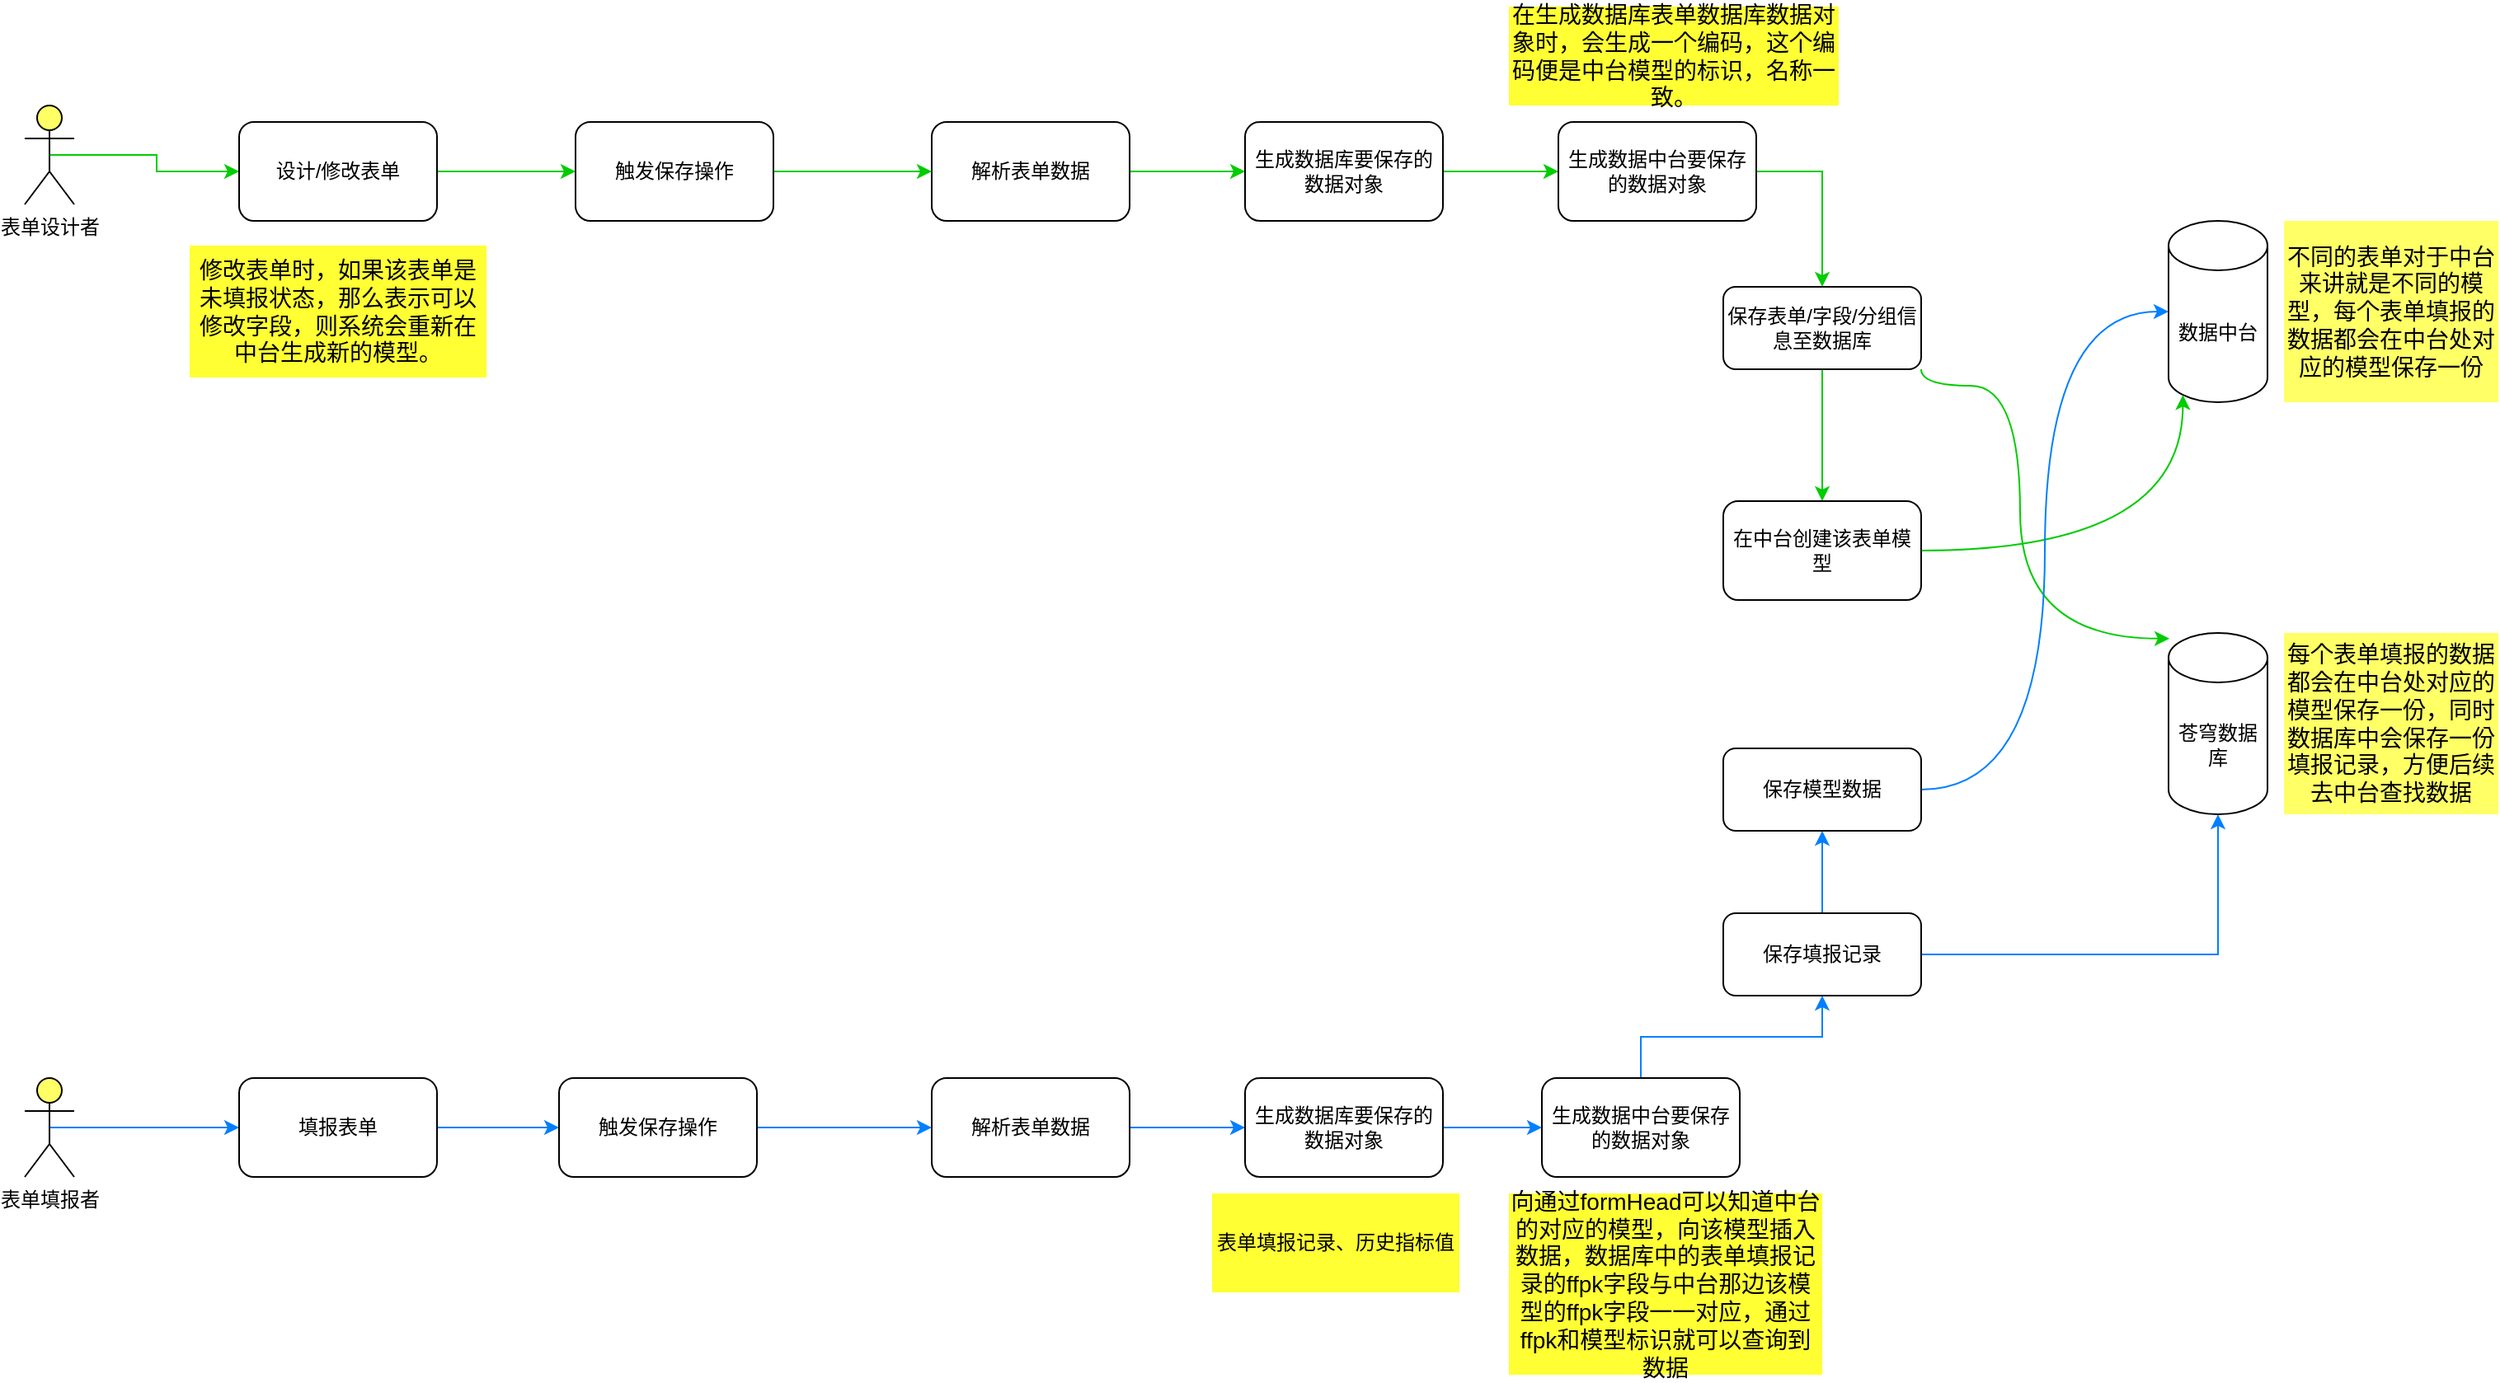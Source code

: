 <mxfile version="14.6.11" type="github" pages="2">
  <diagram id="ev8Z6Rv90-0FATLCqt6A" name="Page-1">
    <mxGraphModel dx="1673" dy="2065" grid="1" gridSize="10" guides="1" tooltips="1" connect="1" arrows="1" fold="1" page="1" pageScale="1" pageWidth="827" pageHeight="1169" math="0" shadow="0">
      <root>
        <mxCell id="0" />
        <mxCell id="1" parent="0" />
        <mxCell id="tww50HIyEpVsTTjYHsku-11" value="数据中台" style="shape=cylinder3;whiteSpace=wrap;html=1;boundedLbl=1;backgroundOutline=1;size=15;fillColor=#FFFFFF;" vertex="1" parent="1">
          <mxGeometry x="1330" y="80" width="60" height="110" as="geometry" />
        </mxCell>
        <mxCell id="tww50HIyEpVsTTjYHsku-12" value="苍穹数据库" style="shape=cylinder3;whiteSpace=wrap;html=1;boundedLbl=1;backgroundOutline=1;size=15;fillColor=#FFFFFF;" vertex="1" parent="1">
          <mxGeometry x="1330" y="330" width="60" height="110" as="geometry" />
        </mxCell>
        <mxCell id="tww50HIyEpVsTTjYHsku-13" value="&lt;font style=&quot;font-size: 14px&quot;&gt;不同的表单对于中台来讲就是不同的模型，每个表单填报的数据都会在中台处对应的模型保存一份&lt;/font&gt;" style="text;html=1;strokeColor=none;fillColor=#FFFF66;align=center;verticalAlign=middle;whiteSpace=wrap;rounded=0;" vertex="1" parent="1">
          <mxGeometry x="1400" y="80" width="130" height="110" as="geometry" />
        </mxCell>
        <mxCell id="tww50HIyEpVsTTjYHsku-14" value="&lt;font style=&quot;font-size: 14px&quot;&gt;每个表单填报的数据都会在中台处对应的模型保存一份，同时数据库中会保存一份填报记录，方便后续去中台查找数据&lt;/font&gt;" style="text;html=1;strokeColor=none;fillColor=#FFFF66;align=center;verticalAlign=middle;whiteSpace=wrap;rounded=0;" vertex="1" parent="1">
          <mxGeometry x="1400" y="330" width="130" height="110" as="geometry" />
        </mxCell>
        <mxCell id="tww50HIyEpVsTTjYHsku-19" style="edgeStyle=orthogonalEdgeStyle;rounded=0;orthogonalLoop=1;jettySize=auto;html=1;exitX=0.5;exitY=0.5;exitDx=0;exitDy=0;exitPerimeter=0;entryX=0;entryY=0.5;entryDx=0;entryDy=0;strokeColor=#00CC00;" edge="1" parent="1" source="tww50HIyEpVsTTjYHsku-15" target="tww50HIyEpVsTTjYHsku-18">
          <mxGeometry relative="1" as="geometry" />
        </mxCell>
        <mxCell id="tww50HIyEpVsTTjYHsku-15" value="表单设计者" style="shape=umlActor;verticalLabelPosition=bottom;verticalAlign=top;html=1;outlineConnect=0;fillColor=#FFFF66;" vertex="1" parent="1">
          <mxGeometry x="30" y="10" width="30" height="60" as="geometry" />
        </mxCell>
        <mxCell id="tww50HIyEpVsTTjYHsku-21" style="edgeStyle=orthogonalEdgeStyle;rounded=0;orthogonalLoop=1;jettySize=auto;html=1;exitX=1;exitY=0.5;exitDx=0;exitDy=0;entryX=0;entryY=0.5;entryDx=0;entryDy=0;strokeColor=#00CC00;" edge="1" parent="1" source="tww50HIyEpVsTTjYHsku-18" target="tww50HIyEpVsTTjYHsku-20">
          <mxGeometry relative="1" as="geometry" />
        </mxCell>
        <mxCell id="tww50HIyEpVsTTjYHsku-18" value="设计/修改表单" style="rounded=1;whiteSpace=wrap;html=1;fillColor=#FFFFFF;" vertex="1" parent="1">
          <mxGeometry x="160" y="20" width="120" height="60" as="geometry" />
        </mxCell>
        <mxCell id="tww50HIyEpVsTTjYHsku-23" style="edgeStyle=orthogonalEdgeStyle;rounded=0;orthogonalLoop=1;jettySize=auto;html=1;exitX=1;exitY=0.5;exitDx=0;exitDy=0;strokeColor=#00CC00;" edge="1" parent="1" source="tww50HIyEpVsTTjYHsku-20" target="tww50HIyEpVsTTjYHsku-22">
          <mxGeometry relative="1" as="geometry" />
        </mxCell>
        <mxCell id="tww50HIyEpVsTTjYHsku-20" value="触发保存操作" style="rounded=1;whiteSpace=wrap;html=1;fillColor=#FFFFFF;" vertex="1" parent="1">
          <mxGeometry x="364" y="20" width="120" height="60" as="geometry" />
        </mxCell>
        <mxCell id="tww50HIyEpVsTTjYHsku-25" style="edgeStyle=orthogonalEdgeStyle;rounded=0;orthogonalLoop=1;jettySize=auto;html=1;exitX=1;exitY=0.5;exitDx=0;exitDy=0;strokeColor=#00CC00;" edge="1" parent="1" source="tww50HIyEpVsTTjYHsku-22" target="tww50HIyEpVsTTjYHsku-24">
          <mxGeometry relative="1" as="geometry" />
        </mxCell>
        <mxCell id="tww50HIyEpVsTTjYHsku-22" value="解析表单数据" style="rounded=1;whiteSpace=wrap;html=1;fillColor=#FFFFFF;" vertex="1" parent="1">
          <mxGeometry x="580" y="20" width="120" height="60" as="geometry" />
        </mxCell>
        <mxCell id="tww50HIyEpVsTTjYHsku-27" style="edgeStyle=orthogonalEdgeStyle;rounded=0;orthogonalLoop=1;jettySize=auto;html=1;exitX=1;exitY=0.5;exitDx=0;exitDy=0;entryX=0;entryY=0.5;entryDx=0;entryDy=0;strokeColor=#00CC00;" edge="1" parent="1" source="tww50HIyEpVsTTjYHsku-24" target="tww50HIyEpVsTTjYHsku-26">
          <mxGeometry relative="1" as="geometry" />
        </mxCell>
        <mxCell id="tww50HIyEpVsTTjYHsku-24" value="生成数据库要保存的数据对象" style="rounded=1;whiteSpace=wrap;html=1;fillColor=#FFFFFF;" vertex="1" parent="1">
          <mxGeometry x="770" y="20" width="120" height="60" as="geometry" />
        </mxCell>
        <mxCell id="tww50HIyEpVsTTjYHsku-29" style="edgeStyle=orthogonalEdgeStyle;rounded=0;orthogonalLoop=1;jettySize=auto;html=1;exitX=1;exitY=0.5;exitDx=0;exitDy=0;entryX=0.5;entryY=0;entryDx=0;entryDy=0;strokeColor=#00CC00;" edge="1" parent="1" source="tww50HIyEpVsTTjYHsku-26" target="tww50HIyEpVsTTjYHsku-28">
          <mxGeometry relative="1" as="geometry" />
        </mxCell>
        <mxCell id="tww50HIyEpVsTTjYHsku-26" value="生成数据中台要保存的数据对象" style="rounded=1;whiteSpace=wrap;html=1;fillColor=#FFFFFF;" vertex="1" parent="1">
          <mxGeometry x="960" y="20" width="120" height="60" as="geometry" />
        </mxCell>
        <mxCell id="tww50HIyEpVsTTjYHsku-30" style="edgeStyle=orthogonalEdgeStyle;rounded=0;orthogonalLoop=1;jettySize=auto;html=1;exitX=1;exitY=1;exitDx=0;exitDy=0;entryX=0.009;entryY=0.031;entryDx=0;entryDy=0;entryPerimeter=0;strokeColor=#00CC00;curved=1;" edge="1" parent="1" source="tww50HIyEpVsTTjYHsku-28" target="tww50HIyEpVsTTjYHsku-12">
          <mxGeometry relative="1" as="geometry">
            <Array as="points">
              <mxPoint x="1240" y="180" />
              <mxPoint x="1240" y="333" />
            </Array>
          </mxGeometry>
        </mxCell>
        <mxCell id="tww50HIyEpVsTTjYHsku-33" style="edgeStyle=orthogonalEdgeStyle;curved=1;rounded=0;orthogonalLoop=1;jettySize=auto;html=1;entryX=0.5;entryY=0;entryDx=0;entryDy=0;strokeColor=#00CC00;" edge="1" parent="1" source="tww50HIyEpVsTTjYHsku-28" target="tww50HIyEpVsTTjYHsku-31">
          <mxGeometry relative="1" as="geometry" />
        </mxCell>
        <mxCell id="tww50HIyEpVsTTjYHsku-28" value="保存表单/字段/分组信息至数据库" style="rounded=1;whiteSpace=wrap;html=1;fillColor=#FFFFFF;" vertex="1" parent="1">
          <mxGeometry x="1060" y="120" width="120" height="50" as="geometry" />
        </mxCell>
        <mxCell id="tww50HIyEpVsTTjYHsku-32" style="edgeStyle=orthogonalEdgeStyle;curved=1;rounded=0;orthogonalLoop=1;jettySize=auto;html=1;entryX=0.145;entryY=1;entryDx=0;entryDy=-4.35;entryPerimeter=0;strokeColor=#00CC00;" edge="1" parent="1" source="tww50HIyEpVsTTjYHsku-31" target="tww50HIyEpVsTTjYHsku-11">
          <mxGeometry relative="1" as="geometry" />
        </mxCell>
        <mxCell id="tww50HIyEpVsTTjYHsku-31" value="在中台创建该表单模型" style="rounded=1;whiteSpace=wrap;html=1;fillColor=#FFFFFF;" vertex="1" parent="1">
          <mxGeometry x="1060" y="250" width="120" height="60" as="geometry" />
        </mxCell>
        <mxCell id="tww50HIyEpVsTTjYHsku-47" style="edgeStyle=orthogonalEdgeStyle;curved=1;rounded=0;orthogonalLoop=1;jettySize=auto;html=1;exitX=0.5;exitY=0.5;exitDx=0;exitDy=0;exitPerimeter=0;entryX=0;entryY=0.5;entryDx=0;entryDy=0;strokeColor=#007FFF;" edge="1" parent="1" source="tww50HIyEpVsTTjYHsku-34" target="tww50HIyEpVsTTjYHsku-35">
          <mxGeometry relative="1" as="geometry" />
        </mxCell>
        <mxCell id="tww50HIyEpVsTTjYHsku-34" value="表单填报者" style="shape=umlActor;verticalLabelPosition=bottom;verticalAlign=top;html=1;outlineConnect=0;fillColor=#FFFF66;" vertex="1" parent="1">
          <mxGeometry x="30" y="600" width="30" height="60" as="geometry" />
        </mxCell>
        <mxCell id="tww50HIyEpVsTTjYHsku-48" style="edgeStyle=orthogonalEdgeStyle;curved=1;rounded=0;orthogonalLoop=1;jettySize=auto;html=1;entryX=0;entryY=0.5;entryDx=0;entryDy=0;strokeColor=#007FFF;" edge="1" parent="1" source="tww50HIyEpVsTTjYHsku-35" target="tww50HIyEpVsTTjYHsku-38">
          <mxGeometry relative="1" as="geometry" />
        </mxCell>
        <mxCell id="tww50HIyEpVsTTjYHsku-35" value="填报表单" style="rounded=1;whiteSpace=wrap;html=1;fillColor=#FFFFFF;" vertex="1" parent="1">
          <mxGeometry x="160" y="600" width="120" height="60" as="geometry" />
        </mxCell>
        <mxCell id="tww50HIyEpVsTTjYHsku-36" value="&lt;font style=&quot;font-size: 14px&quot;&gt;修改表单时，如果该表单是未填报状态，那么表示可以修改字段，则系统会重新在中台生成新的模型。&lt;/font&gt;" style="text;html=1;strokeColor=none;fillColor=#FFFF33;align=center;verticalAlign=middle;whiteSpace=wrap;rounded=0;" vertex="1" parent="1">
          <mxGeometry x="130" y="95" width="180" height="80" as="geometry" />
        </mxCell>
        <mxCell id="tww50HIyEpVsTTjYHsku-37" value="&lt;font style=&quot;font-size: 14px&quot;&gt;在生成数据库表单数据库数据对象时，会生成一个编码，这个编码便是中台模型的标识，名称一致。&lt;/font&gt;" style="text;html=1;strokeColor=none;fillColor=#FFFF33;align=center;verticalAlign=middle;whiteSpace=wrap;rounded=0;" vertex="1" parent="1">
          <mxGeometry x="930" y="-50" width="200" height="60" as="geometry" />
        </mxCell>
        <mxCell id="tww50HIyEpVsTTjYHsku-49" style="edgeStyle=orthogonalEdgeStyle;curved=1;rounded=0;orthogonalLoop=1;jettySize=auto;html=1;entryX=0;entryY=0.5;entryDx=0;entryDy=0;strokeColor=#007FFF;" edge="1" parent="1" source="tww50HIyEpVsTTjYHsku-38" target="tww50HIyEpVsTTjYHsku-39">
          <mxGeometry relative="1" as="geometry" />
        </mxCell>
        <mxCell id="tww50HIyEpVsTTjYHsku-38" value="触发保存操作" style="rounded=1;whiteSpace=wrap;html=1;fillColor=#FFFFFF;" vertex="1" parent="1">
          <mxGeometry x="354" y="600" width="120" height="60" as="geometry" />
        </mxCell>
        <mxCell id="tww50HIyEpVsTTjYHsku-50" style="edgeStyle=orthogonalEdgeStyle;curved=1;rounded=0;orthogonalLoop=1;jettySize=auto;html=1;strokeColor=#007FFF;" edge="1" parent="1" source="tww50HIyEpVsTTjYHsku-39" target="tww50HIyEpVsTTjYHsku-40">
          <mxGeometry relative="1" as="geometry" />
        </mxCell>
        <mxCell id="tww50HIyEpVsTTjYHsku-39" value="解析表单数据" style="rounded=1;whiteSpace=wrap;html=1;fillColor=#FFFFFF;" vertex="1" parent="1">
          <mxGeometry x="580" y="600" width="120" height="60" as="geometry" />
        </mxCell>
        <mxCell id="tww50HIyEpVsTTjYHsku-51" style="edgeStyle=orthogonalEdgeStyle;curved=1;rounded=0;orthogonalLoop=1;jettySize=auto;html=1;entryX=0;entryY=0.5;entryDx=0;entryDy=0;strokeColor=#007FFF;" edge="1" parent="1" source="tww50HIyEpVsTTjYHsku-40" target="tww50HIyEpVsTTjYHsku-43">
          <mxGeometry relative="1" as="geometry" />
        </mxCell>
        <mxCell id="tww50HIyEpVsTTjYHsku-40" value="生成数据库要保存的数据对象" style="rounded=1;whiteSpace=wrap;html=1;fillColor=#FFFFFF;" vertex="1" parent="1">
          <mxGeometry x="770" y="600" width="120" height="60" as="geometry" />
        </mxCell>
        <mxCell id="tww50HIyEpVsTTjYHsku-41" value="表单填报记录、历史指标值" style="text;html=1;strokeColor=none;fillColor=#FFFF33;align=center;verticalAlign=middle;whiteSpace=wrap;rounded=0;" vertex="1" parent="1">
          <mxGeometry x="750" y="670" width="150" height="60" as="geometry" />
        </mxCell>
        <mxCell id="tww50HIyEpVsTTjYHsku-52" style="rounded=0;orthogonalLoop=1;jettySize=auto;html=1;strokeColor=#007FFF;edgeStyle=orthogonalEdgeStyle;entryX=0.5;entryY=1;entryDx=0;entryDy=0;" edge="1" parent="1" source="tww50HIyEpVsTTjYHsku-43" target="tww50HIyEpVsTTjYHsku-45">
          <mxGeometry relative="1" as="geometry">
            <mxPoint x="1130" y="560" as="targetPoint" />
          </mxGeometry>
        </mxCell>
        <mxCell id="tww50HIyEpVsTTjYHsku-43" value="生成数据中台要保存的数据对象" style="rounded=1;whiteSpace=wrap;html=1;fillColor=#FFFFFF;" vertex="1" parent="1">
          <mxGeometry x="950" y="600" width="120" height="60" as="geometry" />
        </mxCell>
        <mxCell id="tww50HIyEpVsTTjYHsku-44" value="&lt;font style=&quot;font-size: 14px&quot;&gt;向通过formHead可以知道中台的对应的模型，向该模型插入数据，数据库中的表单填报记录的ffpk字段与中台那边该模型的ffpk字段一一对应，通过ffpk和模型标识就可以查询到数据&lt;/font&gt;" style="text;html=1;strokeColor=none;fillColor=#FFFF33;align=center;verticalAlign=middle;whiteSpace=wrap;rounded=0;" vertex="1" parent="1">
          <mxGeometry x="930" y="670" width="190" height="110" as="geometry" />
        </mxCell>
        <mxCell id="tww50HIyEpVsTTjYHsku-53" style="edgeStyle=orthogonalEdgeStyle;rounded=0;orthogonalLoop=1;jettySize=auto;html=1;entryX=0.5;entryY=1;entryDx=0;entryDy=0;strokeColor=#007FFF;" edge="1" parent="1" source="tww50HIyEpVsTTjYHsku-45" target="tww50HIyEpVsTTjYHsku-46">
          <mxGeometry relative="1" as="geometry" />
        </mxCell>
        <mxCell id="tww50HIyEpVsTTjYHsku-54" style="edgeStyle=orthogonalEdgeStyle;rounded=0;orthogonalLoop=1;jettySize=auto;html=1;entryX=0.5;entryY=1;entryDx=0;entryDy=0;entryPerimeter=0;strokeColor=#007FFF;" edge="1" parent="1" source="tww50HIyEpVsTTjYHsku-45" target="tww50HIyEpVsTTjYHsku-12">
          <mxGeometry relative="1" as="geometry" />
        </mxCell>
        <mxCell id="tww50HIyEpVsTTjYHsku-45" value="保存填报记录" style="rounded=1;whiteSpace=wrap;html=1;fillColor=#FFFFFF;" vertex="1" parent="1">
          <mxGeometry x="1060" y="500" width="120" height="50" as="geometry" />
        </mxCell>
        <mxCell id="tww50HIyEpVsTTjYHsku-55" style="edgeStyle=orthogonalEdgeStyle;rounded=0;orthogonalLoop=1;jettySize=auto;html=1;entryX=0;entryY=0.5;entryDx=0;entryDy=0;entryPerimeter=0;strokeColor=#007FFF;curved=1;" edge="1" parent="1" source="tww50HIyEpVsTTjYHsku-46" target="tww50HIyEpVsTTjYHsku-11">
          <mxGeometry relative="1" as="geometry" />
        </mxCell>
        <mxCell id="tww50HIyEpVsTTjYHsku-46" value="保存模型数据" style="rounded=1;whiteSpace=wrap;html=1;fillColor=#FFFFFF;" vertex="1" parent="1">
          <mxGeometry x="1060" y="400" width="120" height="50" as="geometry" />
        </mxCell>
      </root>
    </mxGraphModel>
  </diagram>
  <diagram id="1cnmImq1GdV8AeUqp91X" name="Page-2">
    <mxGraphModel dx="1422" dy="762" grid="1" gridSize="10" guides="1" tooltips="1" connect="1" arrows="1" fold="1" page="1" pageScale="1" pageWidth="827" pageHeight="1169" math="0" shadow="0">
      <root>
        <mxCell id="XSXfu20zo7NkGGk4eSIl-0" />
        <mxCell id="XSXfu20zo7NkGGk4eSIl-1" parent="XSXfu20zo7NkGGk4eSIl-0" />
      </root>
    </mxGraphModel>
  </diagram>
</mxfile>
